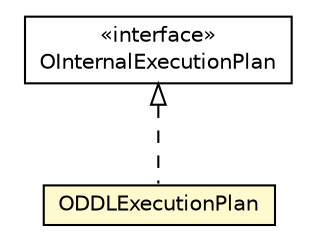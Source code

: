 #!/usr/local/bin/dot
#
# Class diagram 
# Generated by UMLGraph version R5_6-24-gf6e263 (http://www.umlgraph.org/)
#

digraph G {
	edge [fontname="Helvetica",fontsize=10,labelfontname="Helvetica",labelfontsize=10];
	node [fontname="Helvetica",fontsize=10,shape=plaintext];
	nodesep=0.25;
	ranksep=0.5;
	// com.orientechnologies.orient.core.sql.executor.ODDLExecutionPlan
	c2433926 [label=<<table title="com.orientechnologies.orient.core.sql.executor.ODDLExecutionPlan" border="0" cellborder="1" cellspacing="0" cellpadding="2" port="p" bgcolor="lemonChiffon" href="./ODDLExecutionPlan.html">
		<tr><td><table border="0" cellspacing="0" cellpadding="1">
<tr><td align="center" balign="center"> ODDLExecutionPlan </td></tr>
		</table></td></tr>
		</table>>, URL="./ODDLExecutionPlan.html", fontname="Helvetica", fontcolor="black", fontsize=10.0];
	// com.orientechnologies.orient.core.sql.executor.OInternalExecutionPlan
	c2433938 [label=<<table title="com.orientechnologies.orient.core.sql.executor.OInternalExecutionPlan" border="0" cellborder="1" cellspacing="0" cellpadding="2" port="p" href="./OInternalExecutionPlan.html">
		<tr><td><table border="0" cellspacing="0" cellpadding="1">
<tr><td align="center" balign="center"> &#171;interface&#187; </td></tr>
<tr><td align="center" balign="center"> OInternalExecutionPlan </td></tr>
		</table></td></tr>
		</table>>, URL="./OInternalExecutionPlan.html", fontname="Helvetica", fontcolor="black", fontsize=10.0];
	//com.orientechnologies.orient.core.sql.executor.ODDLExecutionPlan implements com.orientechnologies.orient.core.sql.executor.OInternalExecutionPlan
	c2433938:p -> c2433926:p [dir=back,arrowtail=empty,style=dashed];
}

